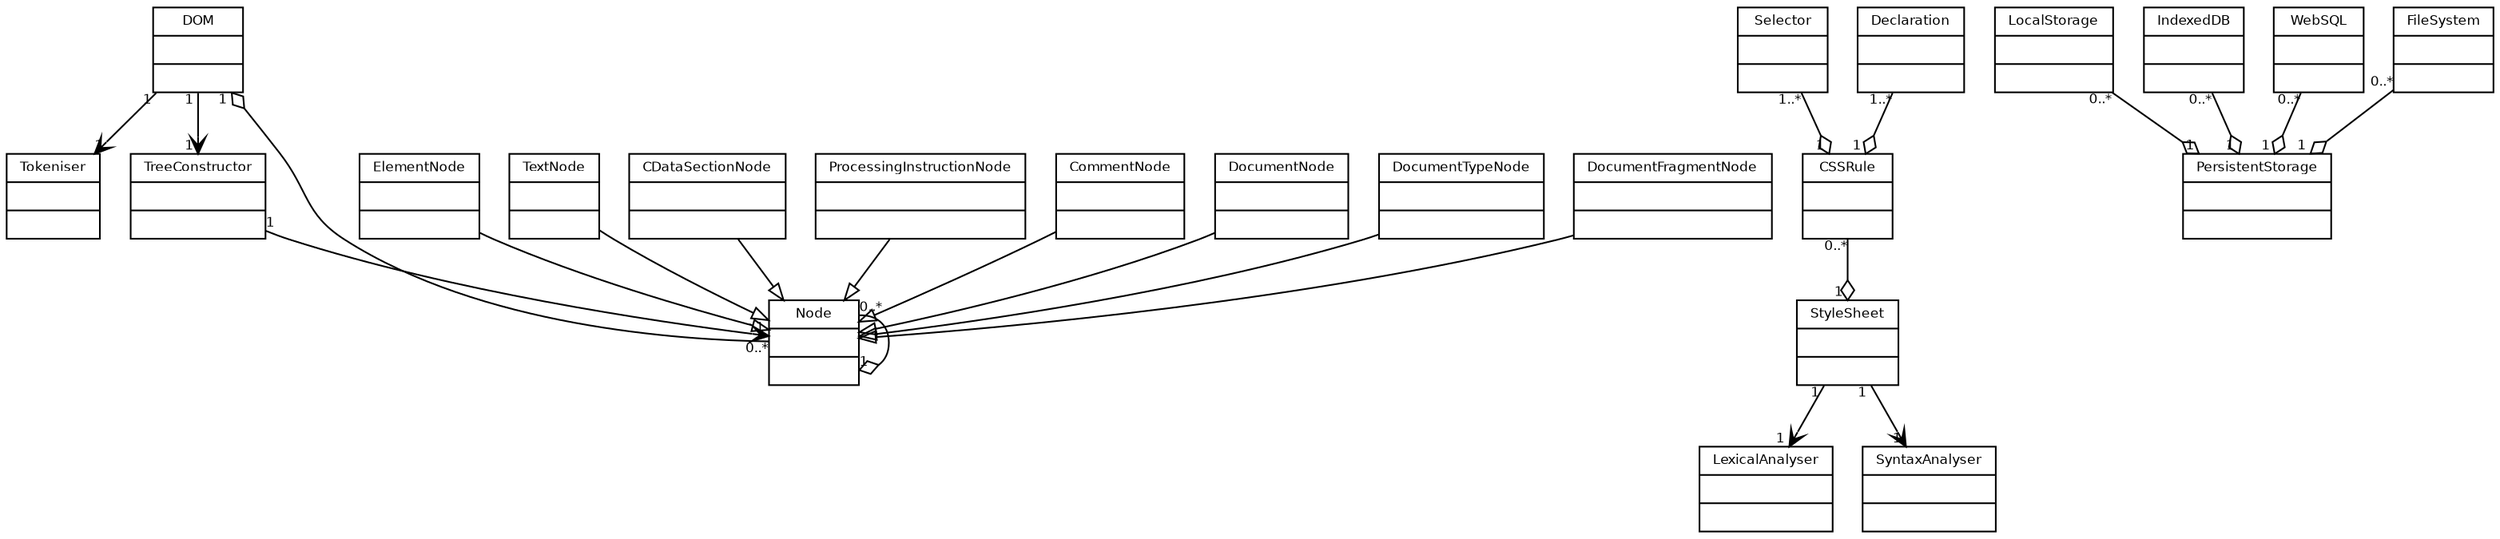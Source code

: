 digraph g {
    fontname = "Bitstream Vera Sans"
    fontsize = 8

   node [
        fontname = "Bitstream Vera Sans"
        fontsize = 8
        shape = "record"
    ]

    edge [
        fontname = "Bitstream Vera Sans"
        fontsize = 8
    ]

    Tokeniser [
        label = "{Tokeniser|\l|\l}"
    ]
    
    TreeConstructor [
        label = "{TreeConstructor|\l|\l}"
    ]

    DOM [
        label = "{DOM|\l|\l}"
    ]
    
    DOMNode [
        label = "{Node|\l|\l}"
    ]
    
    ElementNode [
        label = "{ElementNode|\l|\l}"
    ]
    
    TextNode [
        label = "{TextNode|\l|\l}"
    ]
    
    CDataSectionNode [
        label = "{CDataSectionNode|\l|\l}"
    ]
    
    ProcessingInstructionNode [
        label = "{ProcessingInstructionNode|\l|\l}"
    ]
    
    CommentNode [
        label = "{CommentNode|\l|\l}"
    ]
    
    DocumentNode [
        label = "{DocumentNode|\l|\l}"
    ]
    
    DocumentTypeNode [
        label = "{DocumentTypeNode|\l|\l}"
    ]
    
    DocumentFragmentNode [
        label = "{DocumentFragmentNode|\l|\l}"
    ]
    
    edge [
        arrowhead = "empty"
    ]
    
    ElementNode -> DOMNode
    TextNode -> DOMNode
    CDataSectionNode -> DOMNode
    ProcessingInstructionNode -> DOMNode
    CommentNode -> DOMNode
    DocumentNode -> DOMNode
    DocumentTypeNode -> DOMNode
    DocumentFragmentNode -> DOMNode
    
    edge [
        arrowhead = "ediamond"
        
        headlabel = "1 "
        taillabel = "0..*"
    ]
    
    DOMNode -> DOM
    DOMNode -> DOMNode
    
    edge [
        arrowhead = "open"
        
        headlabel = "1 "
        taillabel = "1 "
    ]
    
    DOM -> Tokeniser
    DOM -> TreeConstructor
    TreeConstructor -> DOMNode

    StyleSheet [
        label = "{StyleSheet|\l|\l}"
    ]
    
    CSSRule [
        label = "{CSSRule|\l|\l}"
    ]
    
    Selector [
        label = "{Selector|\l|\l}"
    ]
    
    Declaration [
        label = "{Declaration|\l|\l}"
    ]
    
    edge [
        arrowhead = "ediamond"
        
        headlabel = "1 "
        taillabel = "0..*"
    ]
    
    CSSRule -> StyleSheet
    
    edge [
        arrowhead = "ediamond"
        
        headlabel = "1 "
        taillabel = "1..*"
    ]
    
    Selector -> CSSRule
    Declaration -> CSSRule
    
    LexicalAnalyser [
        label = "{LexicalAnalyser|\l|\l}"
    ]
    
    SyntaxAnalyser [
        label = "{SyntaxAnalyser|\l|\l}"
    ]
    
    edge [
        arrowhead = "open"
        
        headlabel = "1 "
        taillabel = "1 "
    ]
    
    StyleSheet -> LexicalAnalyser
    StyleSheet -> SyntaxAnalyser

    PersistentStorage [
        label = "{PersistentStorage|\l|\l}"
    ]
    
    LocalStorage [
        label = "{LocalStorage|\l|\l}"
    ]
    
    IndexedDB [
        label = "{IndexedDB|\l|\l}"
    ]
    
    WebSQL [
        label = "{WebSQL|\l|\l}"
    ]
    
    FileSystem [
        label = "{FileSystem|\l|\l}"
    ]
    
    edge [
        arrowhead = "ediamond"
        
        headlabel = "1 "
        taillabel = "0..*"
    ]
    
    LocalStorage -> PersistentStorage
    IndexedDB -> PersistentStorage
    WebSQL -> PersistentStorage
    FileSystem -> PersistentStorage
}

